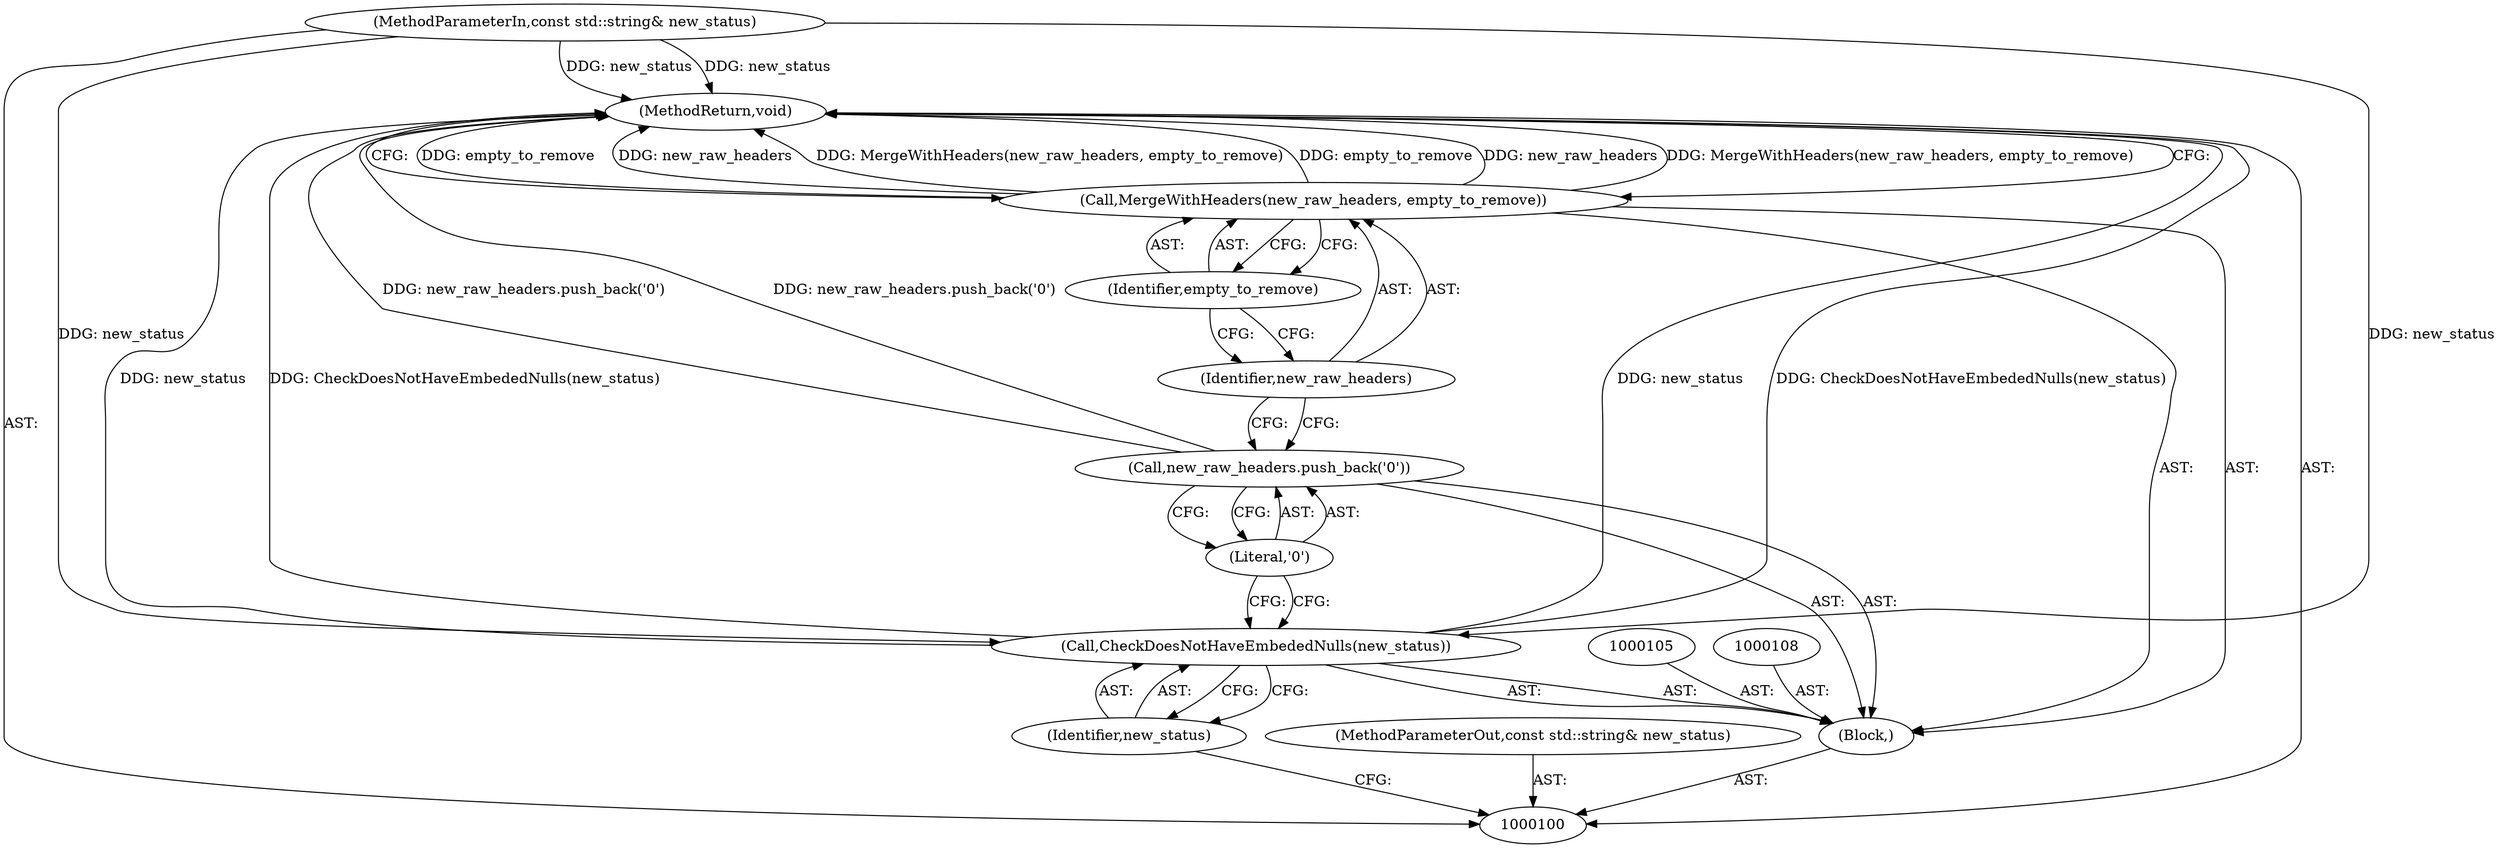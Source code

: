 digraph "0_Chrome_2bcaf4649c1d495072967ea454e8c16dce044705_0" {
"1000112" [label="(MethodReturn,void)"];
"1000101" [label="(MethodParameterIn,const std::string& new_status)"];
"1000132" [label="(MethodParameterOut,const std::string& new_status)"];
"1000102" [label="(Block,)"];
"1000103" [label="(Call,CheckDoesNotHaveEmbededNulls(new_status))"];
"1000104" [label="(Identifier,new_status)"];
"1000107" [label="(Literal,'\0')"];
"1000106" [label="(Call,new_raw_headers.push_back('\0'))"];
"1000110" [label="(Identifier,new_raw_headers)"];
"1000109" [label="(Call,MergeWithHeaders(new_raw_headers, empty_to_remove))"];
"1000111" [label="(Identifier,empty_to_remove)"];
"1000112" -> "1000100"  [label="AST: "];
"1000112" -> "1000109"  [label="CFG: "];
"1000103" -> "1000112"  [label="DDG: new_status"];
"1000103" -> "1000112"  [label="DDG: CheckDoesNotHaveEmbededNulls(new_status)"];
"1000109" -> "1000112"  [label="DDG: empty_to_remove"];
"1000109" -> "1000112"  [label="DDG: new_raw_headers"];
"1000109" -> "1000112"  [label="DDG: MergeWithHeaders(new_raw_headers, empty_to_remove)"];
"1000101" -> "1000112"  [label="DDG: new_status"];
"1000106" -> "1000112"  [label="DDG: new_raw_headers.push_back('\0')"];
"1000101" -> "1000100"  [label="AST: "];
"1000101" -> "1000112"  [label="DDG: new_status"];
"1000101" -> "1000103"  [label="DDG: new_status"];
"1000132" -> "1000100"  [label="AST: "];
"1000102" -> "1000100"  [label="AST: "];
"1000103" -> "1000102"  [label="AST: "];
"1000105" -> "1000102"  [label="AST: "];
"1000106" -> "1000102"  [label="AST: "];
"1000108" -> "1000102"  [label="AST: "];
"1000109" -> "1000102"  [label="AST: "];
"1000103" -> "1000102"  [label="AST: "];
"1000103" -> "1000104"  [label="CFG: "];
"1000104" -> "1000103"  [label="AST: "];
"1000107" -> "1000103"  [label="CFG: "];
"1000103" -> "1000112"  [label="DDG: new_status"];
"1000103" -> "1000112"  [label="DDG: CheckDoesNotHaveEmbededNulls(new_status)"];
"1000101" -> "1000103"  [label="DDG: new_status"];
"1000104" -> "1000103"  [label="AST: "];
"1000104" -> "1000100"  [label="CFG: "];
"1000103" -> "1000104"  [label="CFG: "];
"1000107" -> "1000106"  [label="AST: "];
"1000107" -> "1000103"  [label="CFG: "];
"1000106" -> "1000107"  [label="CFG: "];
"1000106" -> "1000102"  [label="AST: "];
"1000106" -> "1000107"  [label="CFG: "];
"1000107" -> "1000106"  [label="AST: "];
"1000110" -> "1000106"  [label="CFG: "];
"1000106" -> "1000112"  [label="DDG: new_raw_headers.push_back('\0')"];
"1000110" -> "1000109"  [label="AST: "];
"1000110" -> "1000106"  [label="CFG: "];
"1000111" -> "1000110"  [label="CFG: "];
"1000109" -> "1000102"  [label="AST: "];
"1000109" -> "1000111"  [label="CFG: "];
"1000110" -> "1000109"  [label="AST: "];
"1000111" -> "1000109"  [label="AST: "];
"1000112" -> "1000109"  [label="CFG: "];
"1000109" -> "1000112"  [label="DDG: empty_to_remove"];
"1000109" -> "1000112"  [label="DDG: new_raw_headers"];
"1000109" -> "1000112"  [label="DDG: MergeWithHeaders(new_raw_headers, empty_to_remove)"];
"1000111" -> "1000109"  [label="AST: "];
"1000111" -> "1000110"  [label="CFG: "];
"1000109" -> "1000111"  [label="CFG: "];
}
